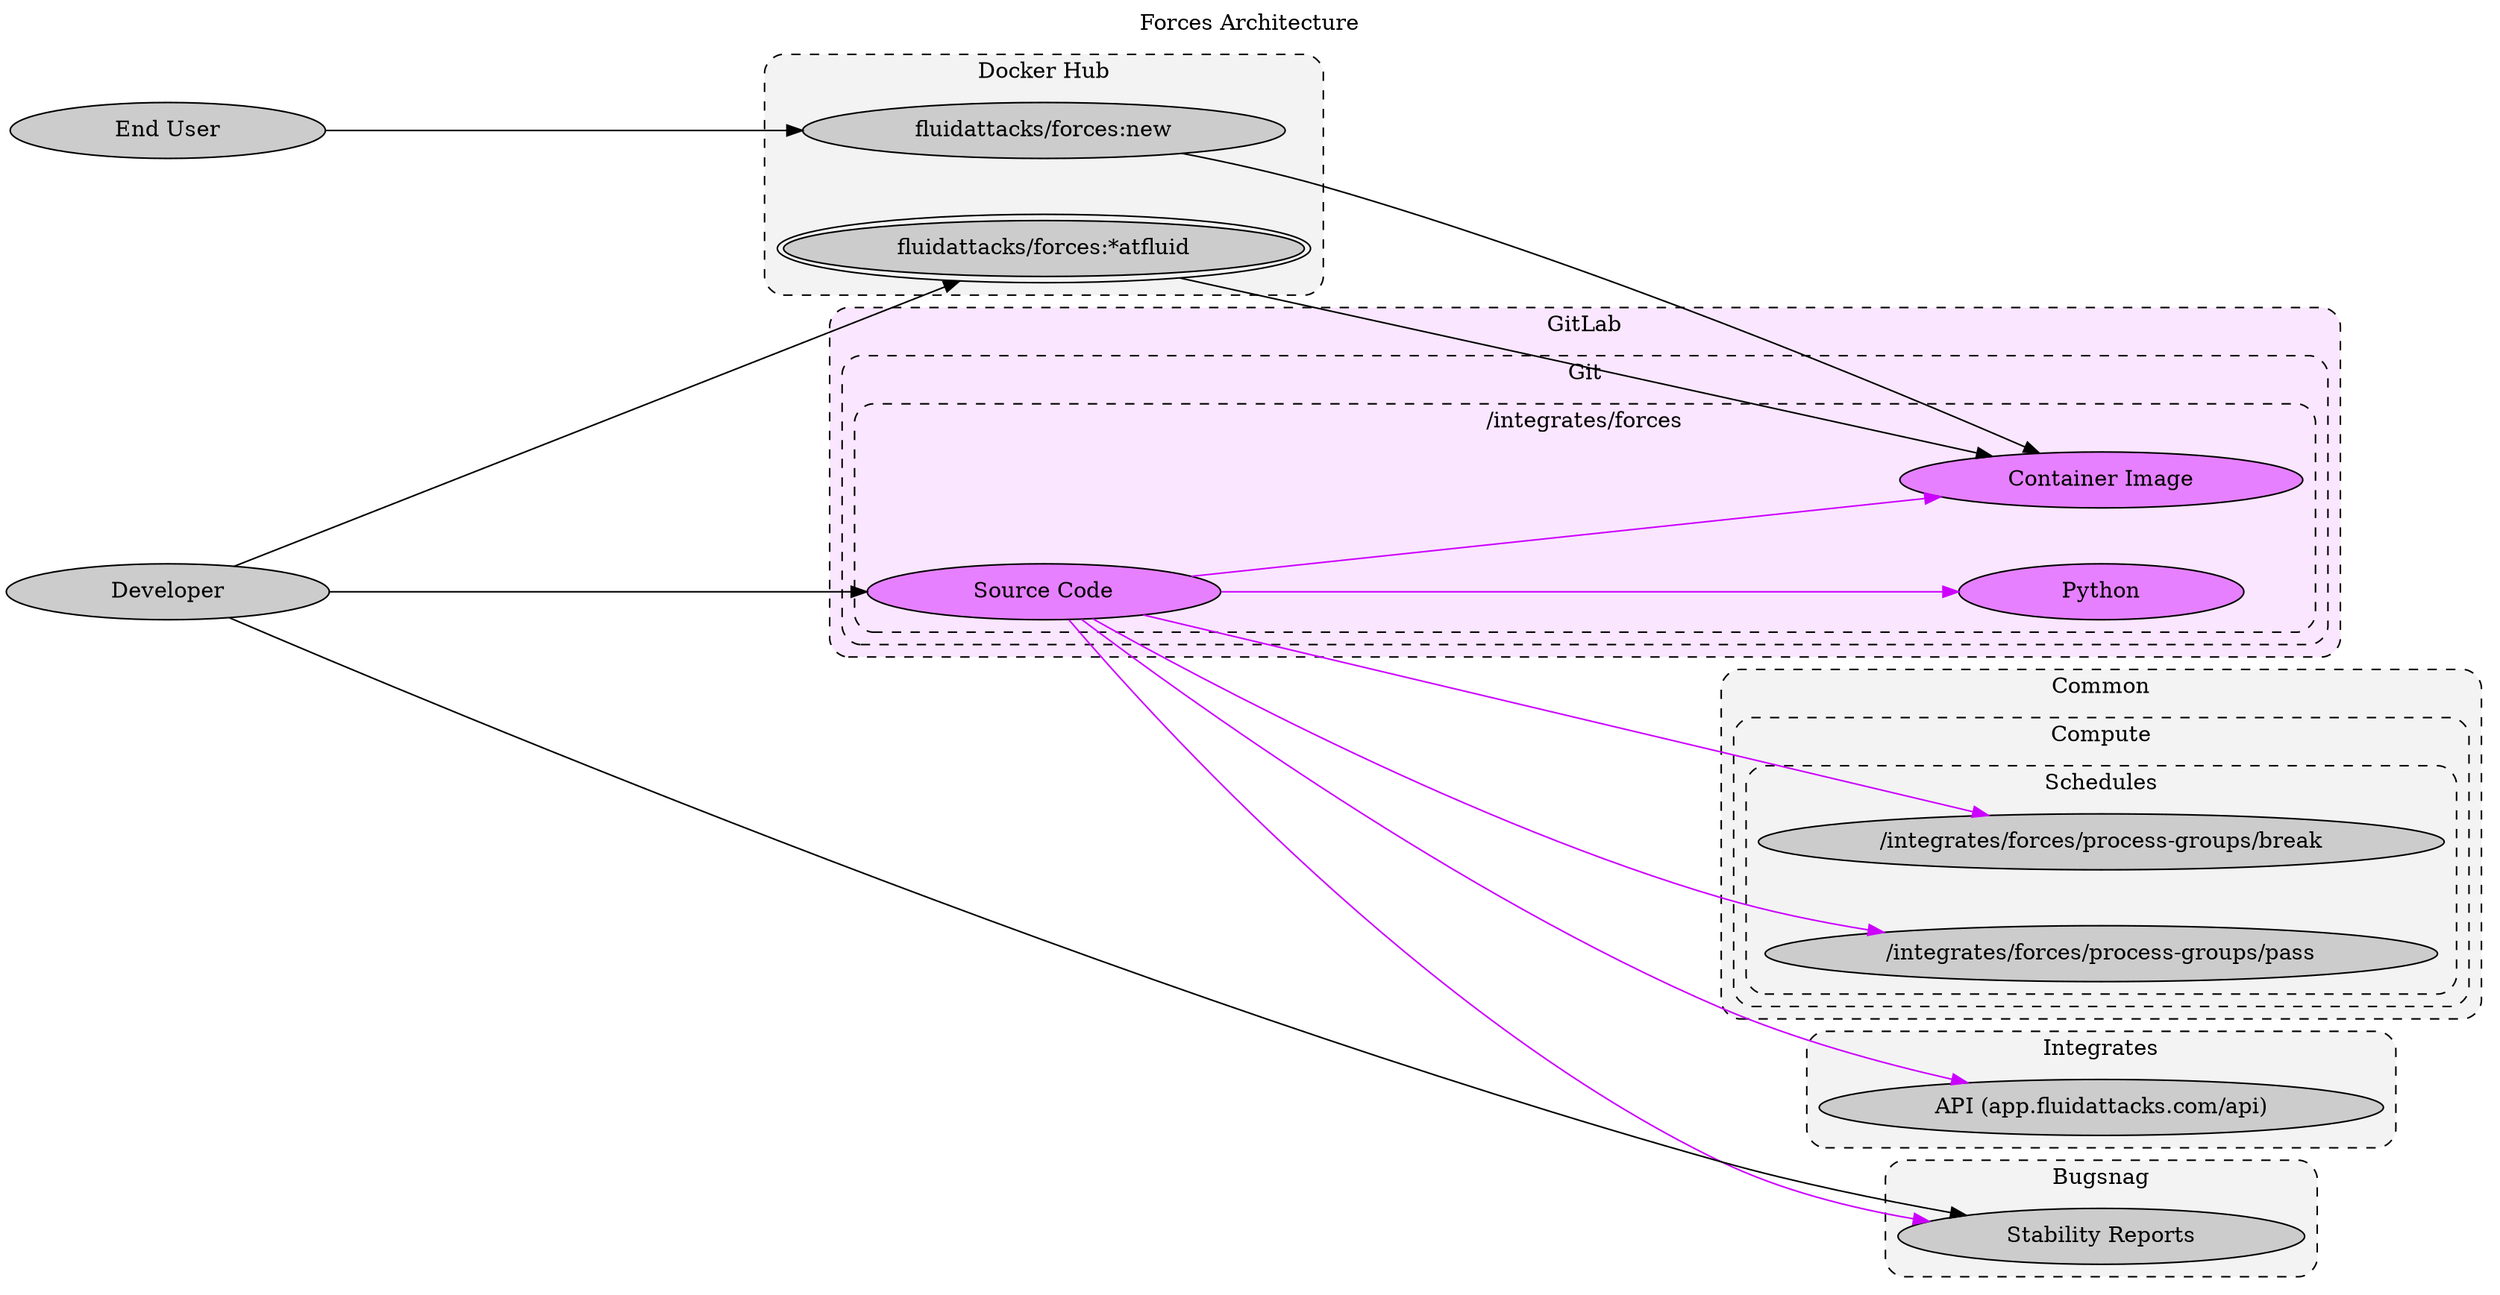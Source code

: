 digraph forces {
  label="Forces Architecture"
  labelloc="t"
  compound="true"
  concentrate="true"
  rankdir="LR"
  ranksep="4.0"
  nodesep="0.5"
  overlap="scalexy"

  node[style="filled" margin="0.8,0.0"]
  graph[style="dashed,rounded"]

  subgraph cluster_bugsnag {
    label="Bugsnag"
    bgcolor="0.0 0.0 0.95"
    node[fillcolor="0.0 0.0 0.8"]

    bugsnag[label="Stability Reports"]
  }

  subgraph cluster_common {
    label="Common"
    bgcolor="0.0 0.0 0.95"
    node[fillcolor="0.0 0.0 0.8"]

    subgraph cluster_common_compute {
      label="Compute"

      subgraph cluster_common_compute_schedules {
        label="Schedules"

        common_compute_schedules_break[label="/integrates/forces/process-groups/break"]
        common_compute_schedules_pass[label="/integrates/forces/process-groups/pass"]
      }
    }
  }

  subgraph cluster_docker_hub {
    label="Docker Hub"
    bgcolor="0.0 0.0 0.95"
    node[fillcolor="0.0 0.0 0.8"]

    docker_hub_new[label="fluidattacks/forces:new"]
    docker_hub_dev[label="fluidattacks/forces:*atfluid" peripheries="2"]
  }

  subgraph cluster_gitlab {
    label="GitLab"
    bgcolor="0.8 0.1 1.0"
    node[fillcolor="0.8 0.5 1.0"]

    subgraph cluster_gitlab_git {
      label="Git"

      subgraph cluster_gitlab_forces {
        label="/integrates/forces"

        gitlab_forces[label="Source Code"]
        gitlab_forces_container_image[label="Container Image"]
        gitlab_forces_python[label="Python"]
      }
    }
  }

  subgraph cluster_integrates {
    label="Integrates"
    bgcolor="0.0 0.0 0.95"
    node[fillcolor="0.0 0.0 0.8"]

    integrates_api[label="API (app.fluidattacks.com/api)"]
  }

  node[fillcolor="0.0 0.0 0.8"]
  end_user[label="End User"]
  developer[label="Developer"]
  docker_hub_new -> gitlab_forces_container_image[]
  docker_hub_dev -> gitlab_forces_container_image[]

  edge[color="0.8 1.0 1.0"]
  gitlab_forces -> bugsnag[]
  gitlab_forces -> common_compute_schedules_break[]
  gitlab_forces -> common_compute_schedules_pass[]
  gitlab_forces -> gitlab_forces_container_image[]
  gitlab_forces -> gitlab_forces_python[]
  gitlab_forces -> integrates_api[]

  edge[color="0.0 0.0 0.0"]
  developer -> bugsnag[]
  developer -> docker_hub_dev[]
  developer -> gitlab_forces[]
  end_user -> docker_hub_new[]
}

